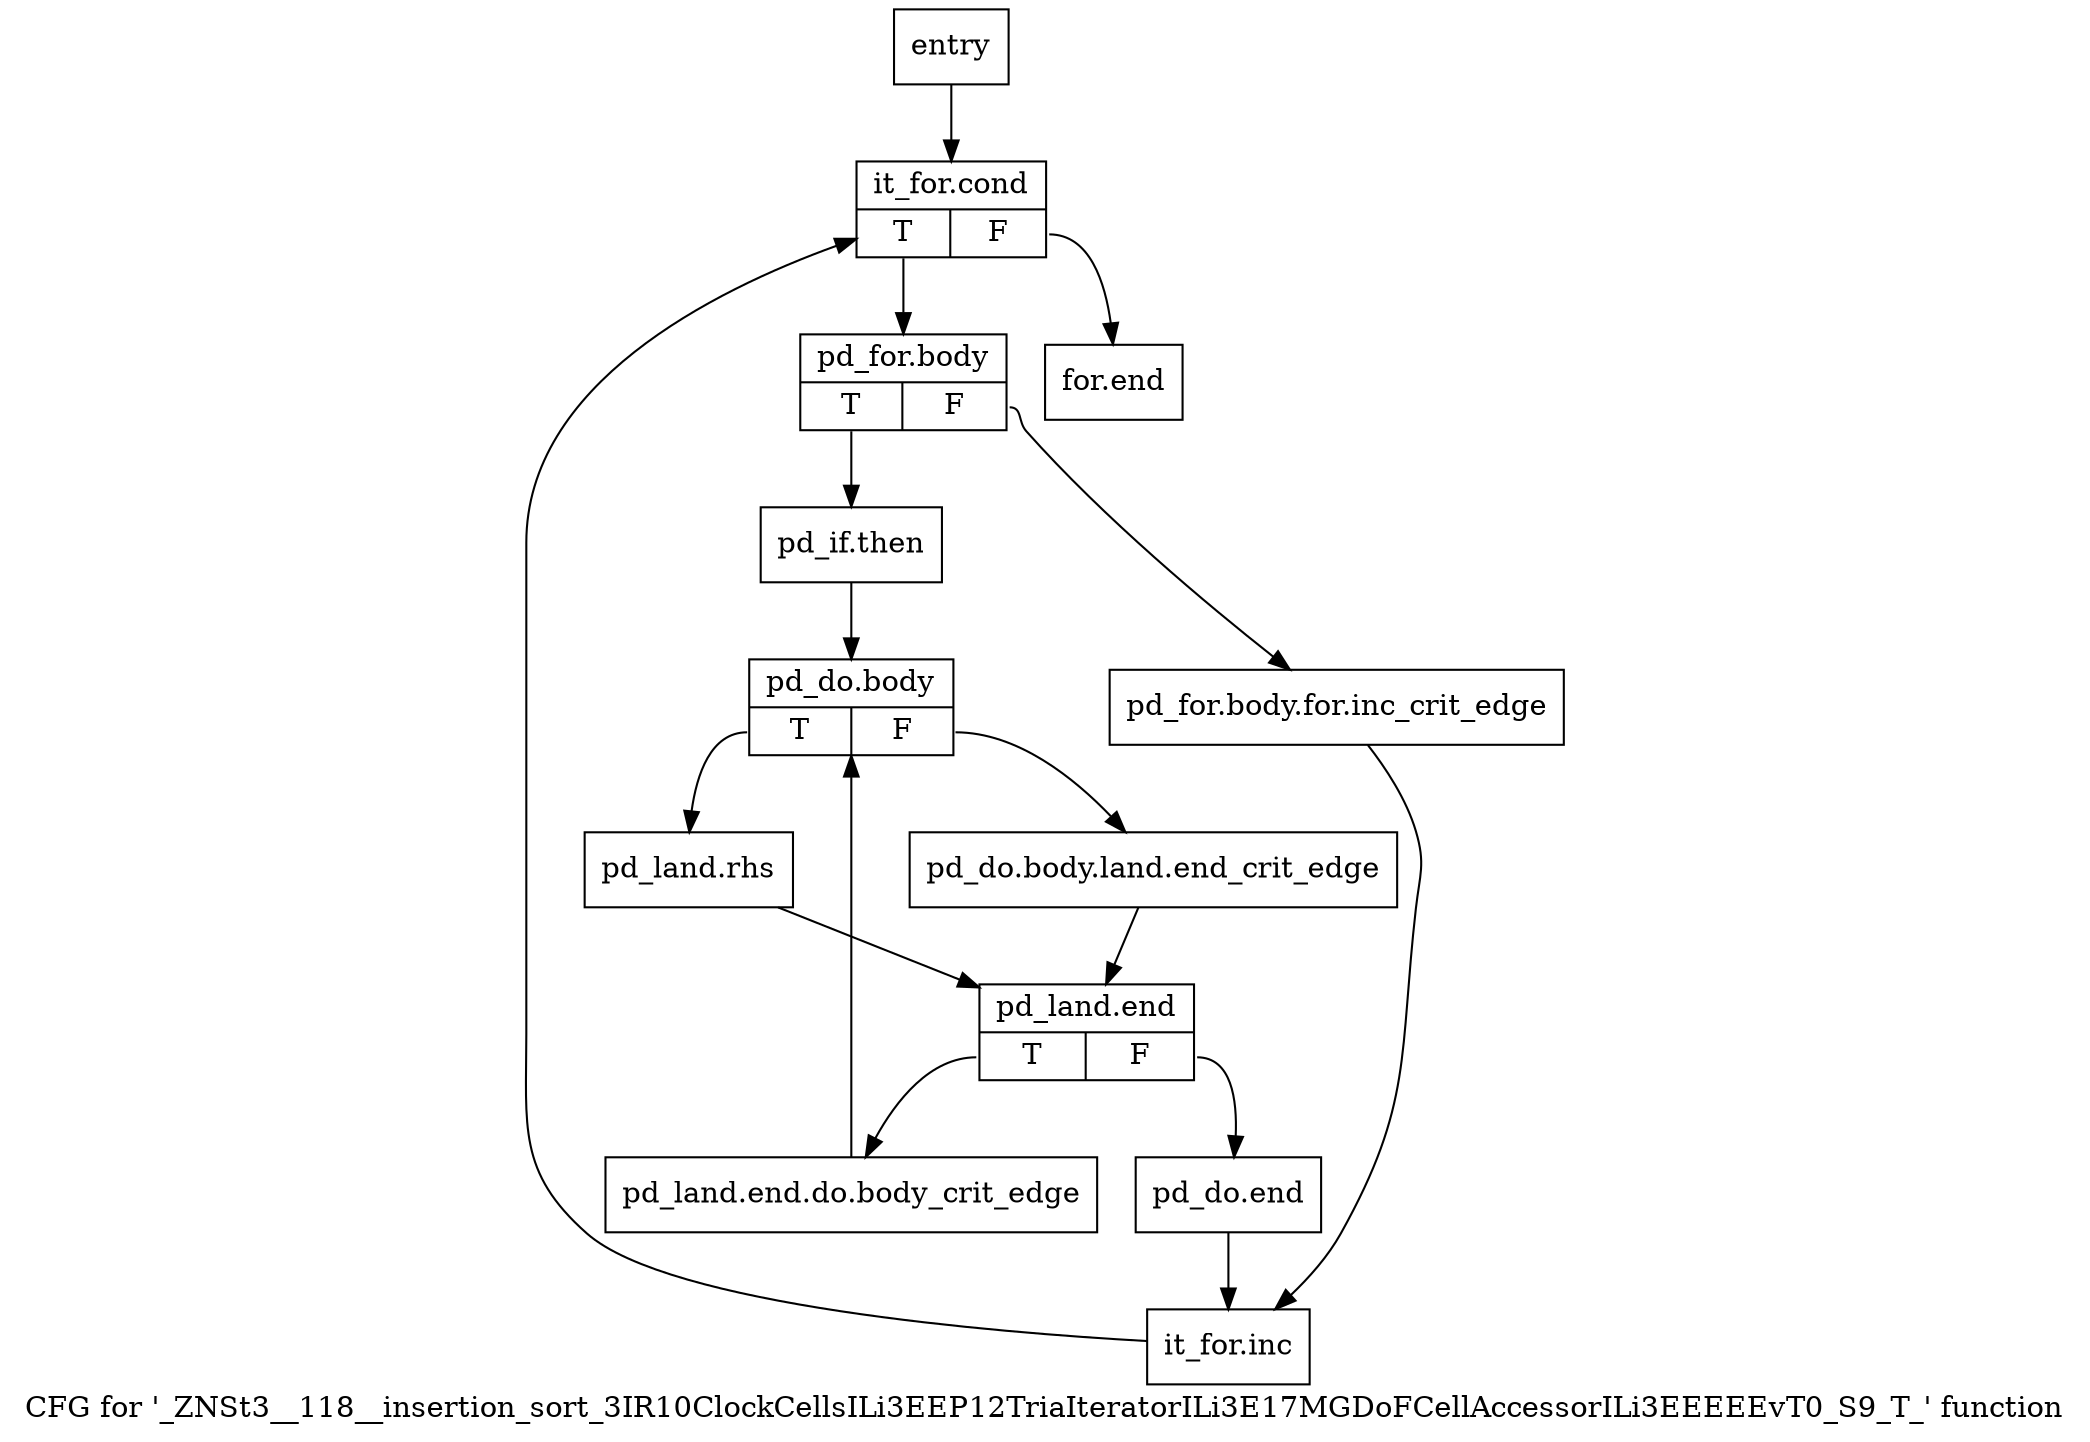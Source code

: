 digraph "CFG for '_ZNSt3__118__insertion_sort_3IR10ClockCellsILi3EEP12TriaIteratorILi3E17MGDoFCellAccessorILi3EEEEEvT0_S9_T_' function" {
	label="CFG for '_ZNSt3__118__insertion_sort_3IR10ClockCellsILi3EEP12TriaIteratorILi3E17MGDoFCellAccessorILi3EEEEEvT0_S9_T_' function";

	Node0x455ba10 [shape=record,label="{entry}"];
	Node0x455ba10 -> Node0x455ba60;
	Node0x455ba60 [shape=record,label="{it_for.cond|{<s0>T|<s1>F}}"];
	Node0x455ba60:s0 -> Node0x455bab0;
	Node0x455ba60:s1 -> Node0x455bdd0;
	Node0x455bab0 [shape=record,label="{pd_for.body|{<s0>T|<s1>F}}"];
	Node0x455bab0:s0 -> Node0x455bb50;
	Node0x455bab0:s1 -> Node0x455bb00;
	Node0x455bb00 [shape=record,label="{pd_for.body.for.inc_crit_edge}"];
	Node0x455bb00 -> Node0x455bd80;
	Node0x455bb50 [shape=record,label="{pd_if.then}"];
	Node0x455bb50 -> Node0x455bba0;
	Node0x455bba0 [shape=record,label="{pd_do.body|{<s0>T|<s1>F}}"];
	Node0x455bba0:s0 -> Node0x455bc40;
	Node0x455bba0:s1 -> Node0x455bbf0;
	Node0x455bbf0 [shape=record,label="{pd_do.body.land.end_crit_edge}"];
	Node0x455bbf0 -> Node0x455bc90;
	Node0x455bc40 [shape=record,label="{pd_land.rhs}"];
	Node0x455bc40 -> Node0x455bc90;
	Node0x455bc90 [shape=record,label="{pd_land.end|{<s0>T|<s1>F}}"];
	Node0x455bc90:s0 -> Node0x455bce0;
	Node0x455bc90:s1 -> Node0x455bd30;
	Node0x455bce0 [shape=record,label="{pd_land.end.do.body_crit_edge}"];
	Node0x455bce0 -> Node0x455bba0;
	Node0x455bd30 [shape=record,label="{pd_do.end}"];
	Node0x455bd30 -> Node0x455bd80;
	Node0x455bd80 [shape=record,label="{it_for.inc}"];
	Node0x455bd80 -> Node0x455ba60;
	Node0x455bdd0 [shape=record,label="{for.end}"];
}
